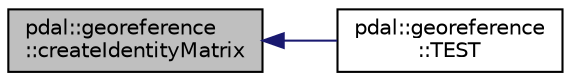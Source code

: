 digraph "pdal::georeference::createIdentityMatrix"
{
  edge [fontname="Helvetica",fontsize="10",labelfontname="Helvetica",labelfontsize="10"];
  node [fontname="Helvetica",fontsize="10",shape=record];
  rankdir="LR";
  Node1 [label="pdal::georeference\l::createIdentityMatrix",height=0.2,width=0.4,color="black", fillcolor="grey75", style="filled", fontcolor="black"];
  Node1 -> Node2 [dir="back",color="midnightblue",fontsize="10",style="solid",fontname="Helvetica"];
  Node2 [label="pdal::georeference\l::TEST",height=0.2,width=0.4,color="black", fillcolor="white", style="filled",URL="$namespacepdal_1_1georeference.html#a5d9890cc5cf56263c8627857b8273f28"];
}
